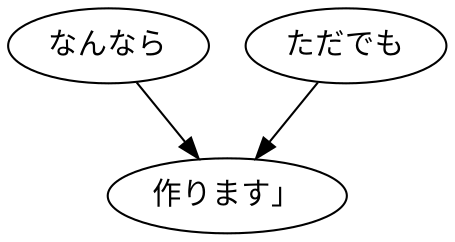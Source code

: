 digraph graph9005 {
	node0 [label="なんなら"];
	node1 [label="ただでも"];
	node2 [label="作ります」"];
	node0 -> node2;
	node1 -> node2;
}
